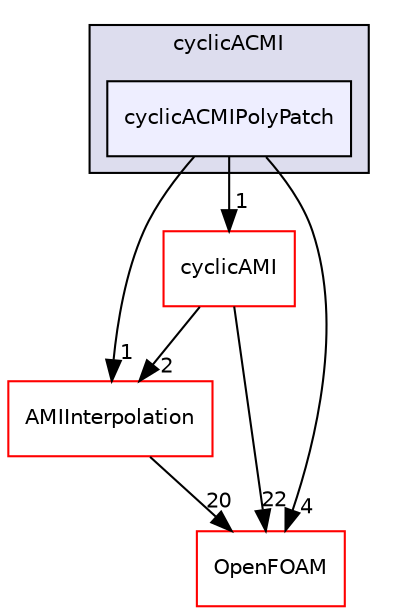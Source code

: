 digraph "src/meshTools/AMIInterpolation/patches/cyclicACMI/cyclicACMIPolyPatch" {
  bgcolor=transparent;
  compound=true
  node [ fontsize="10", fontname="Helvetica"];
  edge [ labelfontsize="10", labelfontname="Helvetica"];
  subgraph clusterdir_a002ce956f212465992d628c933cbc63 {
    graph [ bgcolor="#ddddee", pencolor="black", label="cyclicACMI" fontname="Helvetica", fontsize="10", URL="dir_a002ce956f212465992d628c933cbc63.html"]
  dir_26ee5e4b9da588a2947f2d813fc2e4bb [shape=box, label="cyclicACMIPolyPatch", style="filled", fillcolor="#eeeeff", pencolor="black", URL="dir_26ee5e4b9da588a2947f2d813fc2e4bb.html"];
  }
  dir_cc283432b470ffbfab40d5c39743e289 [shape=box label="AMIInterpolation" color="red" URL="dir_cc283432b470ffbfab40d5c39743e289.html"];
  dir_cd74d29a05e94118a5acdbfd55a576bf [shape=box label="cyclicAMI" color="red" URL="dir_cd74d29a05e94118a5acdbfd55a576bf.html"];
  dir_c5473ff19b20e6ec4dfe5c310b3778a8 [shape=box label="OpenFOAM" color="red" URL="dir_c5473ff19b20e6ec4dfe5c310b3778a8.html"];
  dir_26ee5e4b9da588a2947f2d813fc2e4bb->dir_cc283432b470ffbfab40d5c39743e289 [headlabel="1", labeldistance=1.5 headhref="dir_001768_001748.html"];
  dir_26ee5e4b9da588a2947f2d813fc2e4bb->dir_cd74d29a05e94118a5acdbfd55a576bf [headlabel="1", labeldistance=1.5 headhref="dir_001768_001769.html"];
  dir_26ee5e4b9da588a2947f2d813fc2e4bb->dir_c5473ff19b20e6ec4dfe5c310b3778a8 [headlabel="4", labeldistance=1.5 headhref="dir_001768_001888.html"];
  dir_cc283432b470ffbfab40d5c39743e289->dir_c5473ff19b20e6ec4dfe5c310b3778a8 [headlabel="20", labeldistance=1.5 headhref="dir_001748_001888.html"];
  dir_cd74d29a05e94118a5acdbfd55a576bf->dir_cc283432b470ffbfab40d5c39743e289 [headlabel="2", labeldistance=1.5 headhref="dir_001769_001748.html"];
  dir_cd74d29a05e94118a5acdbfd55a576bf->dir_c5473ff19b20e6ec4dfe5c310b3778a8 [headlabel="22", labeldistance=1.5 headhref="dir_001769_001888.html"];
}
